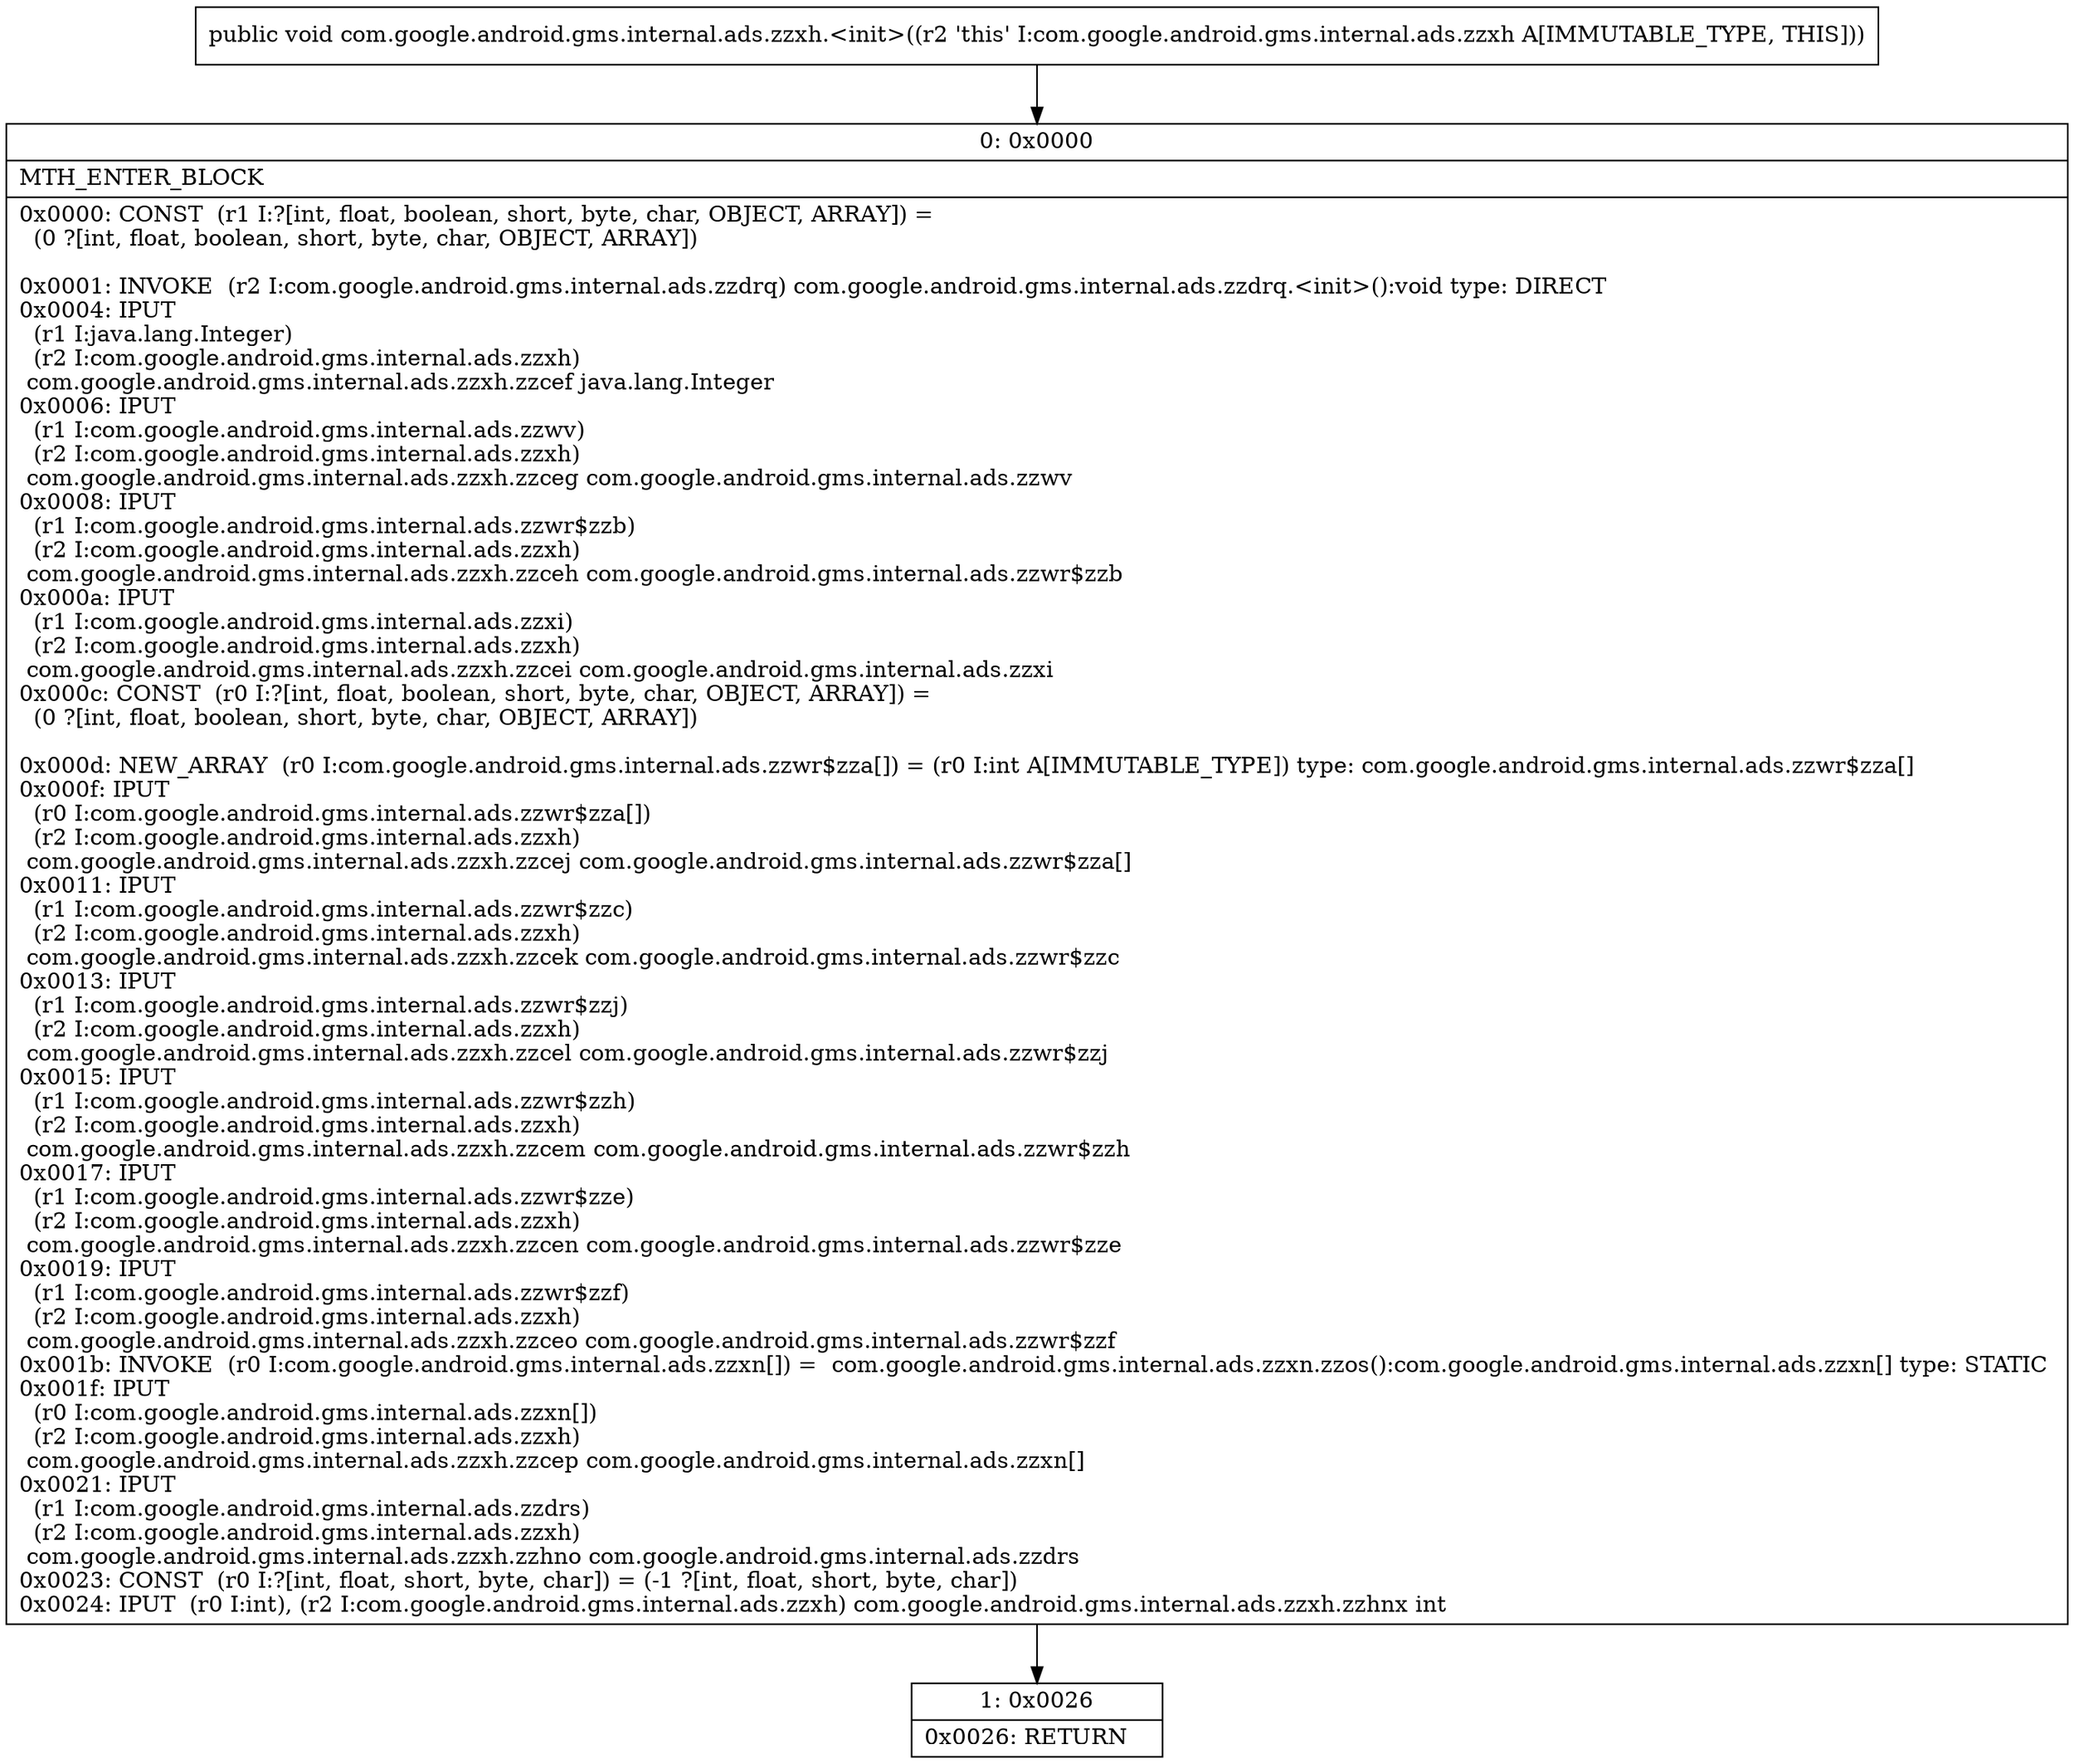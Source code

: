 digraph "CFG forcom.google.android.gms.internal.ads.zzxh.\<init\>()V" {
Node_0 [shape=record,label="{0\:\ 0x0000|MTH_ENTER_BLOCK\l|0x0000: CONST  (r1 I:?[int, float, boolean, short, byte, char, OBJECT, ARRAY]) = \l  (0 ?[int, float, boolean, short, byte, char, OBJECT, ARRAY])\l \l0x0001: INVOKE  (r2 I:com.google.android.gms.internal.ads.zzdrq) com.google.android.gms.internal.ads.zzdrq.\<init\>():void type: DIRECT \l0x0004: IPUT  \l  (r1 I:java.lang.Integer)\l  (r2 I:com.google.android.gms.internal.ads.zzxh)\l com.google.android.gms.internal.ads.zzxh.zzcef java.lang.Integer \l0x0006: IPUT  \l  (r1 I:com.google.android.gms.internal.ads.zzwv)\l  (r2 I:com.google.android.gms.internal.ads.zzxh)\l com.google.android.gms.internal.ads.zzxh.zzceg com.google.android.gms.internal.ads.zzwv \l0x0008: IPUT  \l  (r1 I:com.google.android.gms.internal.ads.zzwr$zzb)\l  (r2 I:com.google.android.gms.internal.ads.zzxh)\l com.google.android.gms.internal.ads.zzxh.zzceh com.google.android.gms.internal.ads.zzwr$zzb \l0x000a: IPUT  \l  (r1 I:com.google.android.gms.internal.ads.zzxi)\l  (r2 I:com.google.android.gms.internal.ads.zzxh)\l com.google.android.gms.internal.ads.zzxh.zzcei com.google.android.gms.internal.ads.zzxi \l0x000c: CONST  (r0 I:?[int, float, boolean, short, byte, char, OBJECT, ARRAY]) = \l  (0 ?[int, float, boolean, short, byte, char, OBJECT, ARRAY])\l \l0x000d: NEW_ARRAY  (r0 I:com.google.android.gms.internal.ads.zzwr$zza[]) = (r0 I:int A[IMMUTABLE_TYPE]) type: com.google.android.gms.internal.ads.zzwr$zza[] \l0x000f: IPUT  \l  (r0 I:com.google.android.gms.internal.ads.zzwr$zza[])\l  (r2 I:com.google.android.gms.internal.ads.zzxh)\l com.google.android.gms.internal.ads.zzxh.zzcej com.google.android.gms.internal.ads.zzwr$zza[] \l0x0011: IPUT  \l  (r1 I:com.google.android.gms.internal.ads.zzwr$zzc)\l  (r2 I:com.google.android.gms.internal.ads.zzxh)\l com.google.android.gms.internal.ads.zzxh.zzcek com.google.android.gms.internal.ads.zzwr$zzc \l0x0013: IPUT  \l  (r1 I:com.google.android.gms.internal.ads.zzwr$zzj)\l  (r2 I:com.google.android.gms.internal.ads.zzxh)\l com.google.android.gms.internal.ads.zzxh.zzcel com.google.android.gms.internal.ads.zzwr$zzj \l0x0015: IPUT  \l  (r1 I:com.google.android.gms.internal.ads.zzwr$zzh)\l  (r2 I:com.google.android.gms.internal.ads.zzxh)\l com.google.android.gms.internal.ads.zzxh.zzcem com.google.android.gms.internal.ads.zzwr$zzh \l0x0017: IPUT  \l  (r1 I:com.google.android.gms.internal.ads.zzwr$zze)\l  (r2 I:com.google.android.gms.internal.ads.zzxh)\l com.google.android.gms.internal.ads.zzxh.zzcen com.google.android.gms.internal.ads.zzwr$zze \l0x0019: IPUT  \l  (r1 I:com.google.android.gms.internal.ads.zzwr$zzf)\l  (r2 I:com.google.android.gms.internal.ads.zzxh)\l com.google.android.gms.internal.ads.zzxh.zzceo com.google.android.gms.internal.ads.zzwr$zzf \l0x001b: INVOKE  (r0 I:com.google.android.gms.internal.ads.zzxn[]) =  com.google.android.gms.internal.ads.zzxn.zzos():com.google.android.gms.internal.ads.zzxn[] type: STATIC \l0x001f: IPUT  \l  (r0 I:com.google.android.gms.internal.ads.zzxn[])\l  (r2 I:com.google.android.gms.internal.ads.zzxh)\l com.google.android.gms.internal.ads.zzxh.zzcep com.google.android.gms.internal.ads.zzxn[] \l0x0021: IPUT  \l  (r1 I:com.google.android.gms.internal.ads.zzdrs)\l  (r2 I:com.google.android.gms.internal.ads.zzxh)\l com.google.android.gms.internal.ads.zzxh.zzhno com.google.android.gms.internal.ads.zzdrs \l0x0023: CONST  (r0 I:?[int, float, short, byte, char]) = (\-1 ?[int, float, short, byte, char]) \l0x0024: IPUT  (r0 I:int), (r2 I:com.google.android.gms.internal.ads.zzxh) com.google.android.gms.internal.ads.zzxh.zzhnx int \l}"];
Node_1 [shape=record,label="{1\:\ 0x0026|0x0026: RETURN   \l}"];
MethodNode[shape=record,label="{public void com.google.android.gms.internal.ads.zzxh.\<init\>((r2 'this' I:com.google.android.gms.internal.ads.zzxh A[IMMUTABLE_TYPE, THIS])) }"];
MethodNode -> Node_0;
Node_0 -> Node_1;
}

